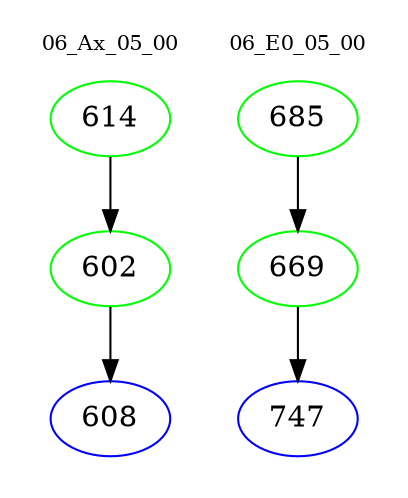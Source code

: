 digraph{
subgraph cluster_0 {
color = white
label = "06_Ax_05_00";
fontsize=10;
T0_614 [label="614", color="green"]
T0_614 -> T0_602 [color="black"]
T0_602 [label="602", color="green"]
T0_602 -> T0_608 [color="black"]
T0_608 [label="608", color="blue"]
}
subgraph cluster_1 {
color = white
label = "06_E0_05_00";
fontsize=10;
T1_685 [label="685", color="green"]
T1_685 -> T1_669 [color="black"]
T1_669 [label="669", color="green"]
T1_669 -> T1_747 [color="black"]
T1_747 [label="747", color="blue"]
}
}
